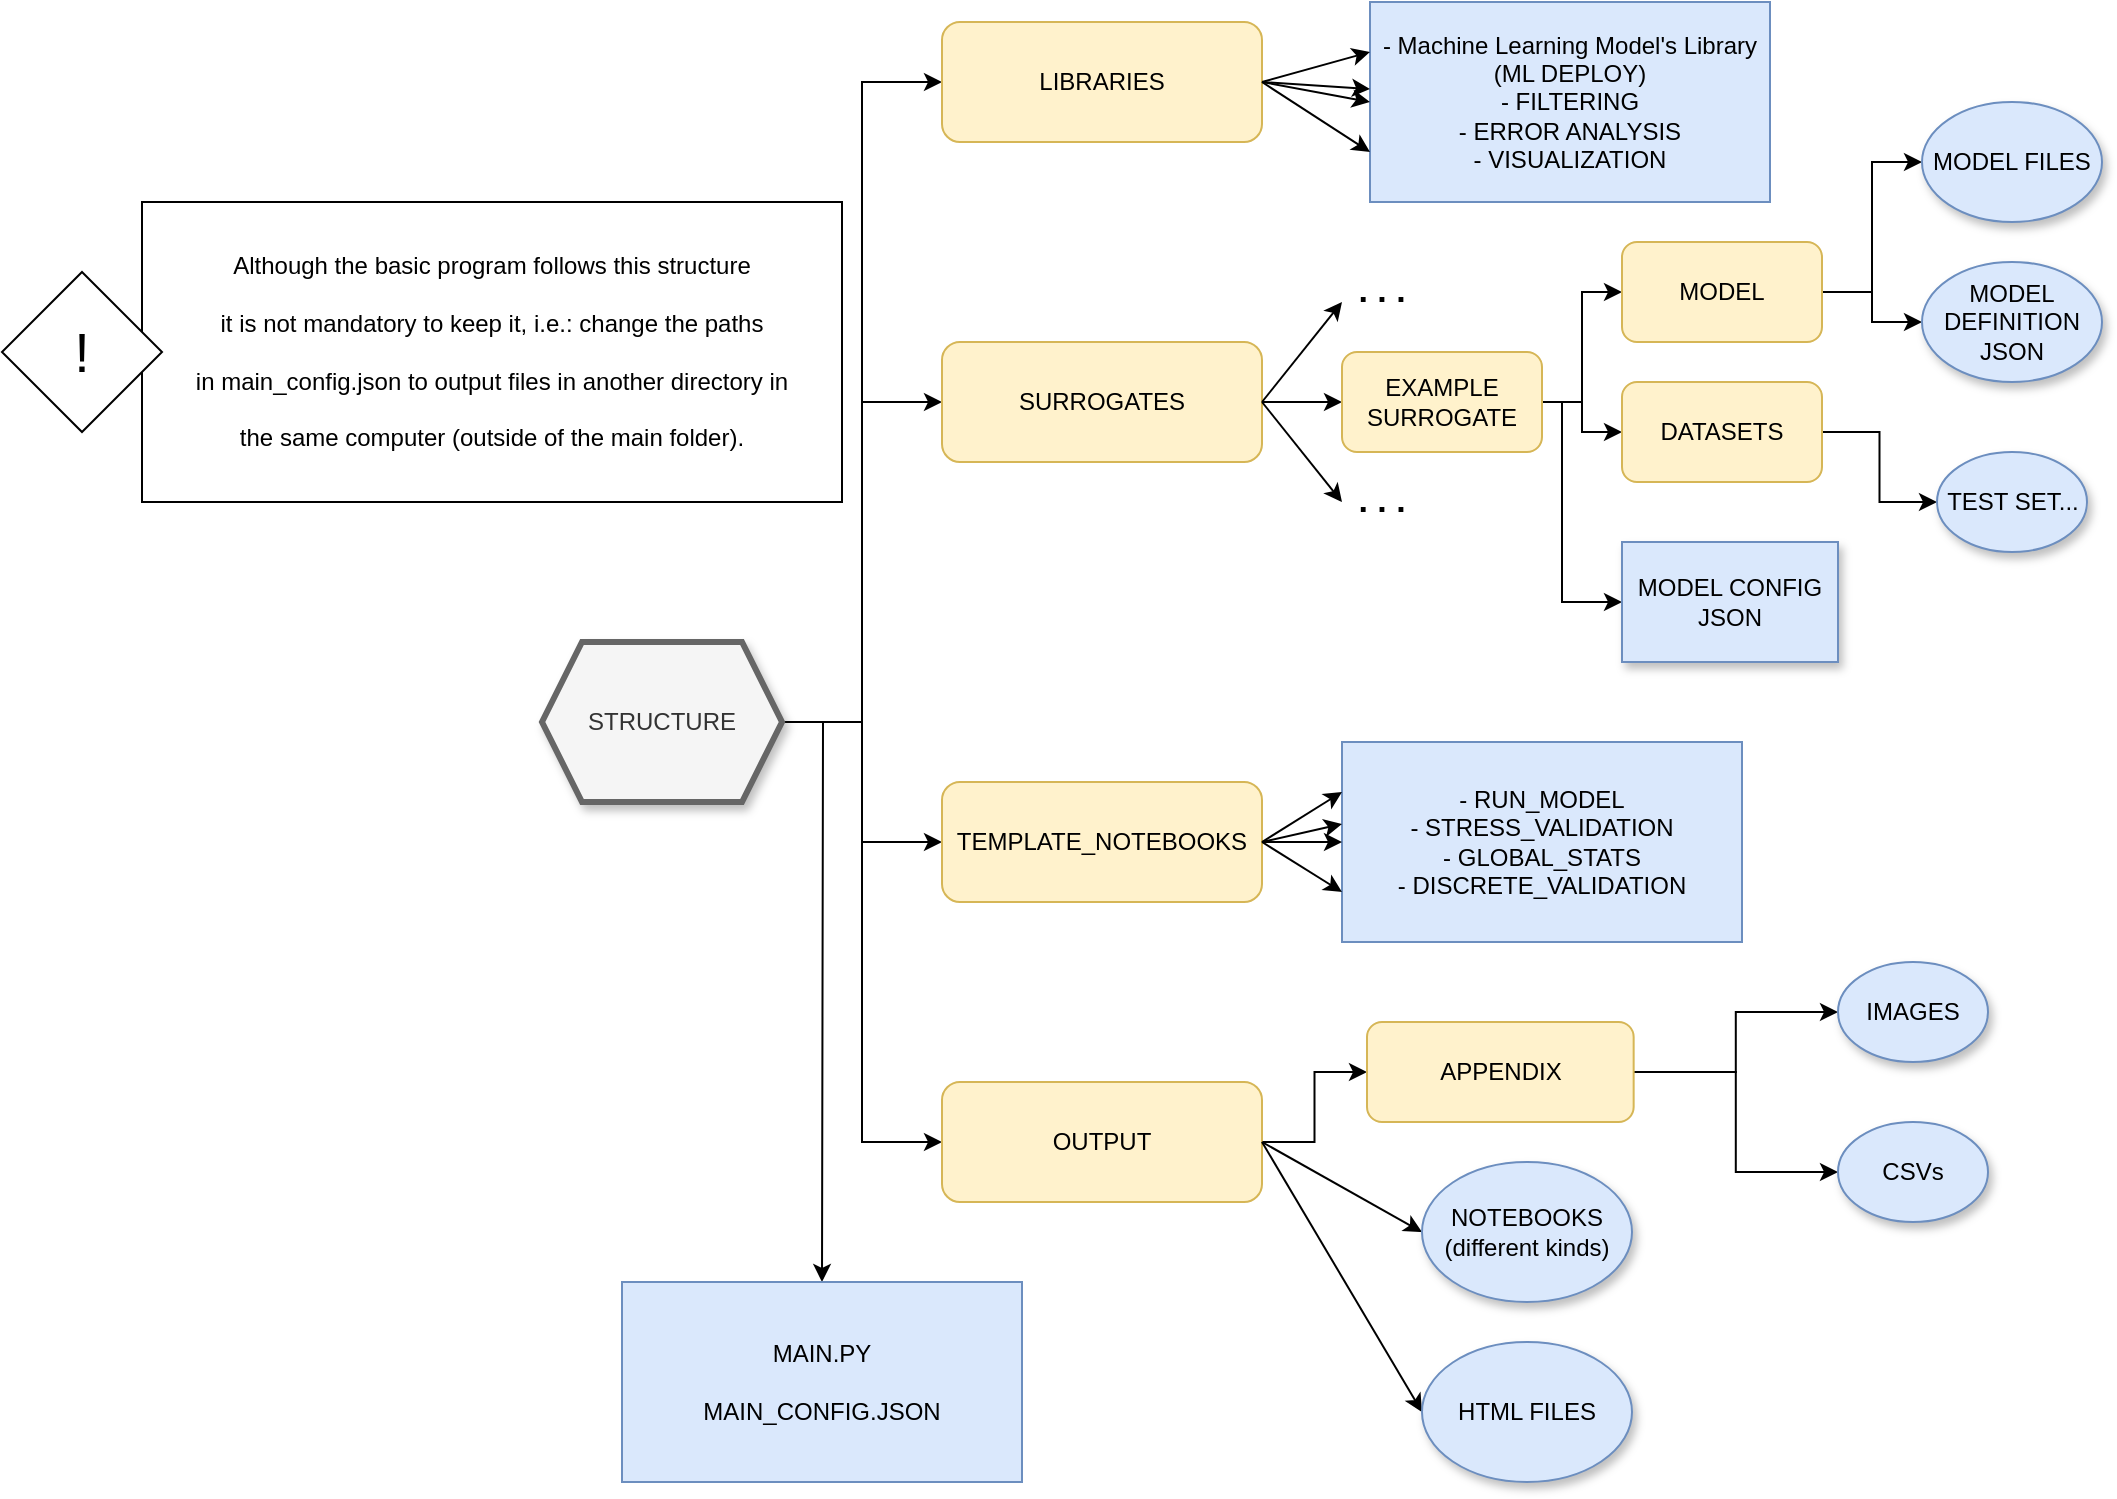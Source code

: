 <mxfile version="15.5.9" type="github">
  <diagram id="PbPA_bFUr3hzxwOP9JXW" name="Page-1">
    <mxGraphModel dx="2249" dy="762" grid="1" gridSize="10" guides="1" tooltips="1" connect="1" arrows="1" fold="1" page="1" pageScale="1" pageWidth="827" pageHeight="1169" math="0" shadow="0">
      <root>
        <mxCell id="0" />
        <mxCell id="1" parent="0" />
        <mxCell id="6ryj9MMP-z20gta8WZ5h-11" style="edgeStyle=orthogonalEdgeStyle;rounded=0;orthogonalLoop=1;jettySize=auto;html=1;exitX=1;exitY=0.5;exitDx=0;exitDy=0;entryX=0;entryY=0.5;entryDx=0;entryDy=0;" parent="1" source="6ryj9MMP-z20gta8WZ5h-1" target="6ryj9MMP-z20gta8WZ5h-5" edge="1">
          <mxGeometry relative="1" as="geometry" />
        </mxCell>
        <mxCell id="6ryj9MMP-z20gta8WZ5h-12" style="edgeStyle=orthogonalEdgeStyle;rounded=0;orthogonalLoop=1;jettySize=auto;html=1;exitX=1;exitY=0.5;exitDx=0;exitDy=0;entryX=0;entryY=0.5;entryDx=0;entryDy=0;" parent="1" source="6ryj9MMP-z20gta8WZ5h-1" target="6ryj9MMP-z20gta8WZ5h-3" edge="1">
          <mxGeometry relative="1" as="geometry" />
        </mxCell>
        <mxCell id="6ryj9MMP-z20gta8WZ5h-13" style="edgeStyle=orthogonalEdgeStyle;rounded=0;orthogonalLoop=1;jettySize=auto;html=1;exitX=1;exitY=0.5;exitDx=0;exitDy=0;entryX=0;entryY=0.5;entryDx=0;entryDy=0;" parent="1" source="6ryj9MMP-z20gta8WZ5h-1" target="6ryj9MMP-z20gta8WZ5h-4" edge="1">
          <mxGeometry relative="1" as="geometry" />
        </mxCell>
        <mxCell id="6ryj9MMP-z20gta8WZ5h-14" style="edgeStyle=orthogonalEdgeStyle;rounded=0;orthogonalLoop=1;jettySize=auto;html=1;exitX=1;exitY=0.5;exitDx=0;exitDy=0;" parent="1" source="6ryj9MMP-z20gta8WZ5h-1" edge="1">
          <mxGeometry relative="1" as="geometry">
            <mxPoint x="140" y="640" as="targetPoint" />
          </mxGeometry>
        </mxCell>
        <mxCell id="6ryj9MMP-z20gta8WZ5h-17" style="edgeStyle=orthogonalEdgeStyle;rounded=0;orthogonalLoop=1;jettySize=auto;html=1;exitX=1;exitY=0.5;exitDx=0;exitDy=0;entryX=0;entryY=0.5;entryDx=0;entryDy=0;" parent="1" source="6ryj9MMP-z20gta8WZ5h-1" target="6ryj9MMP-z20gta8WZ5h-6" edge="1">
          <mxGeometry relative="1" as="geometry" />
        </mxCell>
        <mxCell id="6ryj9MMP-z20gta8WZ5h-1" value="STRUCTURE" style="shape=hexagon;perimeter=hexagonPerimeter2;whiteSpace=wrap;html=1;fixedSize=1;fillColor=#f5f5f5;fontColor=#333333;strokeColor=#666666;strokeWidth=3;shadow=1;" parent="1" vertex="1">
          <mxGeometry y="320" width="120" height="80" as="geometry" />
        </mxCell>
        <mxCell id="6ryj9MMP-z20gta8WZ5h-3" value="LIBRARIES" style="rounded=1;whiteSpace=wrap;html=1;fillColor=#fff2cc;strokeColor=#d6b656;" parent="1" vertex="1">
          <mxGeometry x="200" y="10" width="160" height="60" as="geometry" />
        </mxCell>
        <mxCell id="6ryj9MMP-z20gta8WZ5h-28" style="edgeStyle=orthogonalEdgeStyle;rounded=0;orthogonalLoop=1;jettySize=auto;html=1;exitX=1;exitY=0.5;exitDx=0;exitDy=0;entryX=0;entryY=0.5;entryDx=0;entryDy=0;" parent="1" source="6ryj9MMP-z20gta8WZ5h-4" target="6ryj9MMP-z20gta8WZ5h-25" edge="1">
          <mxGeometry relative="1" as="geometry" />
        </mxCell>
        <mxCell id="6ryj9MMP-z20gta8WZ5h-4" value="OUTPUT" style="rounded=1;whiteSpace=wrap;html=1;fillColor=#fff2cc;strokeColor=#d6b656;" parent="1" vertex="1">
          <mxGeometry x="200" y="540" width="160" height="60" as="geometry" />
        </mxCell>
        <mxCell id="6ryj9MMP-z20gta8WZ5h-10" style="edgeStyle=orthogonalEdgeStyle;rounded=0;orthogonalLoop=1;jettySize=auto;html=1;exitX=1;exitY=0.5;exitDx=0;exitDy=0;entryX=0;entryY=0.5;entryDx=0;entryDy=0;" parent="1" source="6ryj9MMP-z20gta8WZ5h-5" target="6ryj9MMP-z20gta8WZ5h-9" edge="1">
          <mxGeometry relative="1" as="geometry" />
        </mxCell>
        <mxCell id="6ryj9MMP-z20gta8WZ5h-5" value="SURROGATES" style="rounded=1;whiteSpace=wrap;html=1;fillColor=#fff2cc;strokeColor=#d6b656;" parent="1" vertex="1">
          <mxGeometry x="200" y="170" width="160" height="60" as="geometry" />
        </mxCell>
        <mxCell id="6ryj9MMP-z20gta8WZ5h-6" value="TEMPLATE_NOTEBOOKS" style="rounded=1;whiteSpace=wrap;html=1;fillColor=#fff2cc;strokeColor=#d6b656;" parent="1" vertex="1">
          <mxGeometry x="200" y="390" width="160" height="60" as="geometry" />
        </mxCell>
        <mxCell id="6ryj9MMP-z20gta8WZ5h-40" style="edgeStyle=orthogonalEdgeStyle;rounded=0;orthogonalLoop=1;jettySize=auto;html=1;exitX=1;exitY=0.5;exitDx=0;exitDy=0;entryX=0;entryY=0.5;entryDx=0;entryDy=0;" parent="1" source="6ryj9MMP-z20gta8WZ5h-9" target="6ryj9MMP-z20gta8WZ5h-37" edge="1">
          <mxGeometry relative="1" as="geometry" />
        </mxCell>
        <mxCell id="6ryj9MMP-z20gta8WZ5h-41" style="edgeStyle=orthogonalEdgeStyle;rounded=0;orthogonalLoop=1;jettySize=auto;html=1;exitX=1;exitY=0.5;exitDx=0;exitDy=0;entryX=0;entryY=0.5;entryDx=0;entryDy=0;" parent="1" source="6ryj9MMP-z20gta8WZ5h-9" target="6ryj9MMP-z20gta8WZ5h-38" edge="1">
          <mxGeometry relative="1" as="geometry" />
        </mxCell>
        <mxCell id="6ryj9MMP-z20gta8WZ5h-44" style="edgeStyle=orthogonalEdgeStyle;rounded=0;orthogonalLoop=1;jettySize=auto;html=1;exitX=1;exitY=0.5;exitDx=0;exitDy=0;entryX=0;entryY=0.5;entryDx=0;entryDy=0;" parent="1" source="6ryj9MMP-z20gta8WZ5h-9" target="6ryj9MMP-z20gta8WZ5h-43" edge="1">
          <mxGeometry relative="1" as="geometry">
            <Array as="points">
              <mxPoint x="510" y="200" />
              <mxPoint x="510" y="300" />
            </Array>
          </mxGeometry>
        </mxCell>
        <mxCell id="6ryj9MMP-z20gta8WZ5h-9" value="EXAMPLE&lt;br&gt;SURROGATE" style="rounded=1;whiteSpace=wrap;html=1;fillColor=#fff2cc;strokeColor=#d6b656;" parent="1" vertex="1">
          <mxGeometry x="400" y="175" width="100" height="50" as="geometry" />
        </mxCell>
        <mxCell id="6ryj9MMP-z20gta8WZ5h-15" value="MAIN.PY&lt;br&gt;&lt;br&gt;MAIN_CONFIG.JSON" style="rounded=0;whiteSpace=wrap;html=1;fillColor=#dae8fc;strokeColor=#6c8ebf;" parent="1" vertex="1">
          <mxGeometry x="40" y="640" width="200" height="100" as="geometry" />
        </mxCell>
        <mxCell id="6ryj9MMP-z20gta8WZ5h-16" value="- Machine Learning Model&#39;s Library&lt;br&gt;(ML DEPLOY)&lt;br&gt;- FILTERING&lt;br&gt;- ERROR ANALYSIS&lt;br&gt;- VISUALIZATION" style="rounded=0;whiteSpace=wrap;html=1;fillColor=#dae8fc;strokeColor=#6c8ebf;" parent="1" vertex="1">
          <mxGeometry x="414" width="200" height="100" as="geometry" />
        </mxCell>
        <mxCell id="6ryj9MMP-z20gta8WZ5h-18" value="" style="endArrow=classic;html=1;rounded=0;exitX=1;exitY=0.5;exitDx=0;exitDy=0;entryX=0;entryY=0.25;entryDx=0;entryDy=0;" parent="1" source="6ryj9MMP-z20gta8WZ5h-3" target="6ryj9MMP-z20gta8WZ5h-16" edge="1">
          <mxGeometry width="50" height="50" relative="1" as="geometry">
            <mxPoint x="390" y="380" as="sourcePoint" />
            <mxPoint x="440" y="330" as="targetPoint" />
          </mxGeometry>
        </mxCell>
        <mxCell id="6ryj9MMP-z20gta8WZ5h-19" value="" style="endArrow=classic;html=1;rounded=0;exitX=1;exitY=0.5;exitDx=0;exitDy=0;" parent="1" source="6ryj9MMP-z20gta8WZ5h-3" target="6ryj9MMP-z20gta8WZ5h-16" edge="1">
          <mxGeometry width="50" height="50" relative="1" as="geometry">
            <mxPoint x="370" y="50" as="sourcePoint" />
            <mxPoint x="390" y="90" as="targetPoint" />
          </mxGeometry>
        </mxCell>
        <mxCell id="6ryj9MMP-z20gta8WZ5h-20" value="" style="endArrow=classic;html=1;rounded=0;exitX=1;exitY=0.5;exitDx=0;exitDy=0;entryX=0;entryY=0.5;entryDx=0;entryDy=0;" parent="1" source="6ryj9MMP-z20gta8WZ5h-3" target="6ryj9MMP-z20gta8WZ5h-16" edge="1">
          <mxGeometry width="50" height="50" relative="1" as="geometry">
            <mxPoint x="380" y="60" as="sourcePoint" />
            <mxPoint x="434" y="45" as="targetPoint" />
          </mxGeometry>
        </mxCell>
        <mxCell id="6ryj9MMP-z20gta8WZ5h-21" value="" style="endArrow=classic;html=1;rounded=0;exitX=1;exitY=0.5;exitDx=0;exitDy=0;entryX=0;entryY=0.75;entryDx=0;entryDy=0;" parent="1" source="6ryj9MMP-z20gta8WZ5h-3" target="6ryj9MMP-z20gta8WZ5h-16" edge="1">
          <mxGeometry width="50" height="50" relative="1" as="geometry">
            <mxPoint x="390" y="70" as="sourcePoint" />
            <mxPoint x="444" y="55" as="targetPoint" />
          </mxGeometry>
        </mxCell>
        <mxCell id="6ryj9MMP-z20gta8WZ5h-23" value="- RUN_MODEL&lt;br&gt;- STRESS_VALIDATION&lt;br&gt;- GLOBAL_STATS&lt;br&gt;- DISCRETE_VALIDATION" style="rounded=0;whiteSpace=wrap;html=1;fillColor=#dae8fc;strokeColor=#6c8ebf;" parent="1" vertex="1">
          <mxGeometry x="400" y="370" width="200" height="100" as="geometry" />
        </mxCell>
        <mxCell id="6ryj9MMP-z20gta8WZ5h-27" style="edgeStyle=orthogonalEdgeStyle;rounded=0;orthogonalLoop=1;jettySize=auto;html=1;exitX=1;exitY=0.5;exitDx=0;exitDy=0;entryX=0;entryY=0.5;entryDx=0;entryDy=0;" parent="1" source="6ryj9MMP-z20gta8WZ5h-25" target="6ryj9MMP-z20gta8WZ5h-26" edge="1">
          <mxGeometry relative="1" as="geometry" />
        </mxCell>
        <mxCell id="5Q-ALy65gyomJcdZ6lIA-2" style="edgeStyle=orthogonalEdgeStyle;rounded=0;orthogonalLoop=1;jettySize=auto;html=1;exitX=1;exitY=0.5;exitDx=0;exitDy=0;" parent="1" source="6ryj9MMP-z20gta8WZ5h-25" target="5Q-ALy65gyomJcdZ6lIA-1" edge="1">
          <mxGeometry relative="1" as="geometry" />
        </mxCell>
        <mxCell id="6ryj9MMP-z20gta8WZ5h-25" value="APPENDIX" style="rounded=1;whiteSpace=wrap;html=1;fillColor=#fff2cc;strokeColor=#d6b656;" parent="1" vertex="1">
          <mxGeometry x="412.5" y="510" width="133.33" height="50" as="geometry" />
        </mxCell>
        <mxCell id="6ryj9MMP-z20gta8WZ5h-26" value="IMAGES" style="ellipse;whiteSpace=wrap;html=1;shadow=1;strokeWidth=1;fillColor=#dae8fc;strokeColor=#6c8ebf;" parent="1" vertex="1">
          <mxGeometry x="648" y="480" width="75" height="50" as="geometry" />
        </mxCell>
        <mxCell id="6ryj9MMP-z20gta8WZ5h-29" value="" style="endArrow=classic;html=1;rounded=0;entryX=0;entryY=0.5;entryDx=0;entryDy=0;exitX=1;exitY=0.5;exitDx=0;exitDy=0;" parent="1" source="6ryj9MMP-z20gta8WZ5h-4" target="6ryj9MMP-z20gta8WZ5h-31" edge="1">
          <mxGeometry width="50" height="50" relative="1" as="geometry">
            <mxPoint x="360" y="520" as="sourcePoint" />
            <mxPoint x="400" y="585" as="targetPoint" />
          </mxGeometry>
        </mxCell>
        <mxCell id="6ryj9MMP-z20gta8WZ5h-30" value="" style="endArrow=classic;html=1;rounded=0;exitX=1;exitY=0.5;exitDx=0;exitDy=0;entryX=0;entryY=0.5;entryDx=0;entryDy=0;" parent="1" source="6ryj9MMP-z20gta8WZ5h-4" target="6ryj9MMP-z20gta8WZ5h-32" edge="1">
          <mxGeometry width="50" height="50" relative="1" as="geometry">
            <mxPoint x="320" y="660" as="sourcePoint" />
            <mxPoint x="400" y="610" as="targetPoint" />
          </mxGeometry>
        </mxCell>
        <mxCell id="6ryj9MMP-z20gta8WZ5h-31" value="NOTEBOOKS&lt;br&gt;(different kinds)" style="ellipse;whiteSpace=wrap;html=1;shadow=1;strokeWidth=1;fillColor=#dae8fc;strokeColor=#6c8ebf;" parent="1" vertex="1">
          <mxGeometry x="440" y="580" width="105" height="70" as="geometry" />
        </mxCell>
        <mxCell id="6ryj9MMP-z20gta8WZ5h-32" value="HTML FILES" style="ellipse;whiteSpace=wrap;html=1;shadow=1;strokeWidth=1;fillColor=#dae8fc;strokeColor=#6c8ebf;" parent="1" vertex="1">
          <mxGeometry x="440" y="670" width="105" height="70" as="geometry" />
        </mxCell>
        <mxCell id="6ryj9MMP-z20gta8WZ5h-33" value="" style="endArrow=classic;html=1;rounded=0;exitX=1;exitY=0.5;exitDx=0;exitDy=0;entryX=0;entryY=0.5;entryDx=0;entryDy=0;" parent="1" source="6ryj9MMP-z20gta8WZ5h-6" target="6ryj9MMP-z20gta8WZ5h-23" edge="1">
          <mxGeometry width="50" height="50" relative="1" as="geometry">
            <mxPoint x="390" y="390" as="sourcePoint" />
            <mxPoint x="440" y="340" as="targetPoint" />
          </mxGeometry>
        </mxCell>
        <mxCell id="6ryj9MMP-z20gta8WZ5h-34" value="" style="endArrow=classic;html=1;rounded=0;exitX=1;exitY=0.5;exitDx=0;exitDy=0;entryX=0;entryY=0.25;entryDx=0;entryDy=0;" parent="1" source="6ryj9MMP-z20gta8WZ5h-6" target="6ryj9MMP-z20gta8WZ5h-23" edge="1">
          <mxGeometry width="50" height="50" relative="1" as="geometry">
            <mxPoint x="370" y="430" as="sourcePoint" />
            <mxPoint x="410" y="430" as="targetPoint" />
          </mxGeometry>
        </mxCell>
        <mxCell id="6ryj9MMP-z20gta8WZ5h-35" value="" style="endArrow=classic;html=1;rounded=0;exitX=1;exitY=0.5;exitDx=0;exitDy=0;entryX=0;entryY=0.75;entryDx=0;entryDy=0;" parent="1" source="6ryj9MMP-z20gta8WZ5h-6" target="6ryj9MMP-z20gta8WZ5h-23" edge="1">
          <mxGeometry width="50" height="50" relative="1" as="geometry">
            <mxPoint x="370" y="430" as="sourcePoint" />
            <mxPoint x="410" y="405" as="targetPoint" />
          </mxGeometry>
        </mxCell>
        <mxCell id="6ryj9MMP-z20gta8WZ5h-36" value="" style="endArrow=classic;html=1;rounded=0;exitX=1;exitY=0.5;exitDx=0;exitDy=0;entryX=0;entryY=0.41;entryDx=0;entryDy=0;entryPerimeter=0;" parent="1" source="6ryj9MMP-z20gta8WZ5h-6" target="6ryj9MMP-z20gta8WZ5h-23" edge="1">
          <mxGeometry width="50" height="50" relative="1" as="geometry">
            <mxPoint x="380" y="440" as="sourcePoint" />
            <mxPoint x="420" y="415" as="targetPoint" />
          </mxGeometry>
        </mxCell>
        <mxCell id="6ryj9MMP-z20gta8WZ5h-49" style="edgeStyle=orthogonalEdgeStyle;rounded=0;orthogonalLoop=1;jettySize=auto;html=1;exitX=1;exitY=0.5;exitDx=0;exitDy=0;entryX=0;entryY=0.5;entryDx=0;entryDy=0;" parent="1" source="6ryj9MMP-z20gta8WZ5h-37" target="6ryj9MMP-z20gta8WZ5h-47" edge="1">
          <mxGeometry relative="1" as="geometry" />
        </mxCell>
        <mxCell id="6ryj9MMP-z20gta8WZ5h-50" style="edgeStyle=orthogonalEdgeStyle;rounded=0;orthogonalLoop=1;jettySize=auto;html=1;exitX=1;exitY=0.5;exitDx=0;exitDy=0;entryX=0;entryY=0.5;entryDx=0;entryDy=0;" parent="1" source="6ryj9MMP-z20gta8WZ5h-37" target="6ryj9MMP-z20gta8WZ5h-48" edge="1">
          <mxGeometry relative="1" as="geometry" />
        </mxCell>
        <mxCell id="6ryj9MMP-z20gta8WZ5h-37" value="MODEL" style="rounded=1;whiteSpace=wrap;html=1;fillColor=#fff2cc;strokeColor=#d6b656;" parent="1" vertex="1">
          <mxGeometry x="540" y="120" width="100" height="50" as="geometry" />
        </mxCell>
        <mxCell id="6ryj9MMP-z20gta8WZ5h-46" style="edgeStyle=orthogonalEdgeStyle;rounded=0;orthogonalLoop=1;jettySize=auto;html=1;exitX=1;exitY=0.5;exitDx=0;exitDy=0;entryX=0;entryY=0.5;entryDx=0;entryDy=0;" parent="1" source="6ryj9MMP-z20gta8WZ5h-38" target="6ryj9MMP-z20gta8WZ5h-45" edge="1">
          <mxGeometry relative="1" as="geometry" />
        </mxCell>
        <mxCell id="6ryj9MMP-z20gta8WZ5h-38" value="DATASETS" style="rounded=1;whiteSpace=wrap;html=1;fillColor=#fff2cc;strokeColor=#d6b656;" parent="1" vertex="1">
          <mxGeometry x="540" y="190" width="100" height="50" as="geometry" />
        </mxCell>
        <mxCell id="6ryj9MMP-z20gta8WZ5h-43" value="MODEL CONFIG JSON" style="rounded=0;whiteSpace=wrap;html=1;shadow=1;strokeWidth=1;fillColor=#dae8fc;strokeColor=#6c8ebf;" parent="1" vertex="1">
          <mxGeometry x="540" y="270" width="108" height="60" as="geometry" />
        </mxCell>
        <mxCell id="6ryj9MMP-z20gta8WZ5h-45" value="TEST SET..." style="ellipse;whiteSpace=wrap;html=1;shadow=1;strokeWidth=1;fillColor=#dae8fc;strokeColor=#6c8ebf;" parent="1" vertex="1">
          <mxGeometry x="697.5" y="225" width="75" height="50" as="geometry" />
        </mxCell>
        <mxCell id="6ryj9MMP-z20gta8WZ5h-47" value="MODEL FILES" style="ellipse;whiteSpace=wrap;html=1;shadow=1;strokeWidth=1;fillColor=#dae8fc;strokeColor=#6c8ebf;" parent="1" vertex="1">
          <mxGeometry x="690" y="50" width="90" height="60" as="geometry" />
        </mxCell>
        <mxCell id="6ryj9MMP-z20gta8WZ5h-48" value="MODEL&lt;br&gt;DEFINITION JSON" style="ellipse;whiteSpace=wrap;html=1;shadow=1;strokeWidth=1;fillColor=#dae8fc;strokeColor=#6c8ebf;" parent="1" vertex="1">
          <mxGeometry x="690" y="130" width="90" height="60" as="geometry" />
        </mxCell>
        <mxCell id="5Q-ALy65gyomJcdZ6lIA-1" value="CSVs" style="ellipse;whiteSpace=wrap;html=1;shadow=1;strokeWidth=1;fillColor=#dae8fc;strokeColor=#6c8ebf;" parent="1" vertex="1">
          <mxGeometry x="648" y="560" width="75" height="50" as="geometry" />
        </mxCell>
        <mxCell id="5Q-ALy65gyomJcdZ6lIA-3" value="Although the basic program follows this structure&lt;br&gt;&lt;br&gt;it is not mandatory to keep it, i.e.: change the paths&lt;br&gt;&lt;br&gt;in main_config.json to output files in another directory in&lt;br&gt;&lt;br&gt;the same computer (outside of the main folder)." style="rounded=0;whiteSpace=wrap;html=1;" parent="1" vertex="1">
          <mxGeometry x="-200" y="100" width="350" height="150" as="geometry" />
        </mxCell>
        <mxCell id="5Q-ALy65gyomJcdZ6lIA-4" value="&lt;font style=&quot;font-size: 28px&quot;&gt;!&lt;/font&gt;" style="rhombus;whiteSpace=wrap;html=1;" parent="1" vertex="1">
          <mxGeometry x="-270" y="135" width="80" height="80" as="geometry" />
        </mxCell>
        <mxCell id="HRvIhL0pcQkmxgnPf8Yd-1" value="" style="endArrow=classic;html=1;rounded=0;" edge="1" parent="1">
          <mxGeometry width="50" height="50" relative="1" as="geometry">
            <mxPoint x="360" y="200" as="sourcePoint" />
            <mxPoint x="400" y="150" as="targetPoint" />
          </mxGeometry>
        </mxCell>
        <mxCell id="HRvIhL0pcQkmxgnPf8Yd-2" value="" style="endArrow=classic;html=1;rounded=0;exitX=1;exitY=0.5;exitDx=0;exitDy=0;" edge="1" parent="1" source="6ryj9MMP-z20gta8WZ5h-5">
          <mxGeometry width="50" height="50" relative="1" as="geometry">
            <mxPoint x="370" y="210" as="sourcePoint" />
            <mxPoint x="400" y="250" as="targetPoint" />
          </mxGeometry>
        </mxCell>
        <mxCell id="HRvIhL0pcQkmxgnPf8Yd-3" value="&lt;font style=&quot;font-size: 17px&quot;&gt;&lt;b&gt;. . .&lt;/b&gt;&lt;/font&gt;" style="text;html=1;strokeColor=none;fillColor=none;align=center;verticalAlign=middle;whiteSpace=wrap;rounded=0;" vertex="1" parent="1">
          <mxGeometry x="390" y="235" width="60" height="30" as="geometry" />
        </mxCell>
        <mxCell id="HRvIhL0pcQkmxgnPf8Yd-4" value="&lt;font style=&quot;font-size: 17px&quot;&gt;&lt;b&gt;. . .&lt;/b&gt;&lt;/font&gt;" style="text;html=1;strokeColor=none;fillColor=none;align=center;verticalAlign=middle;whiteSpace=wrap;rounded=0;" vertex="1" parent="1">
          <mxGeometry x="390" y="130" width="60" height="30" as="geometry" />
        </mxCell>
      </root>
    </mxGraphModel>
  </diagram>
</mxfile>
